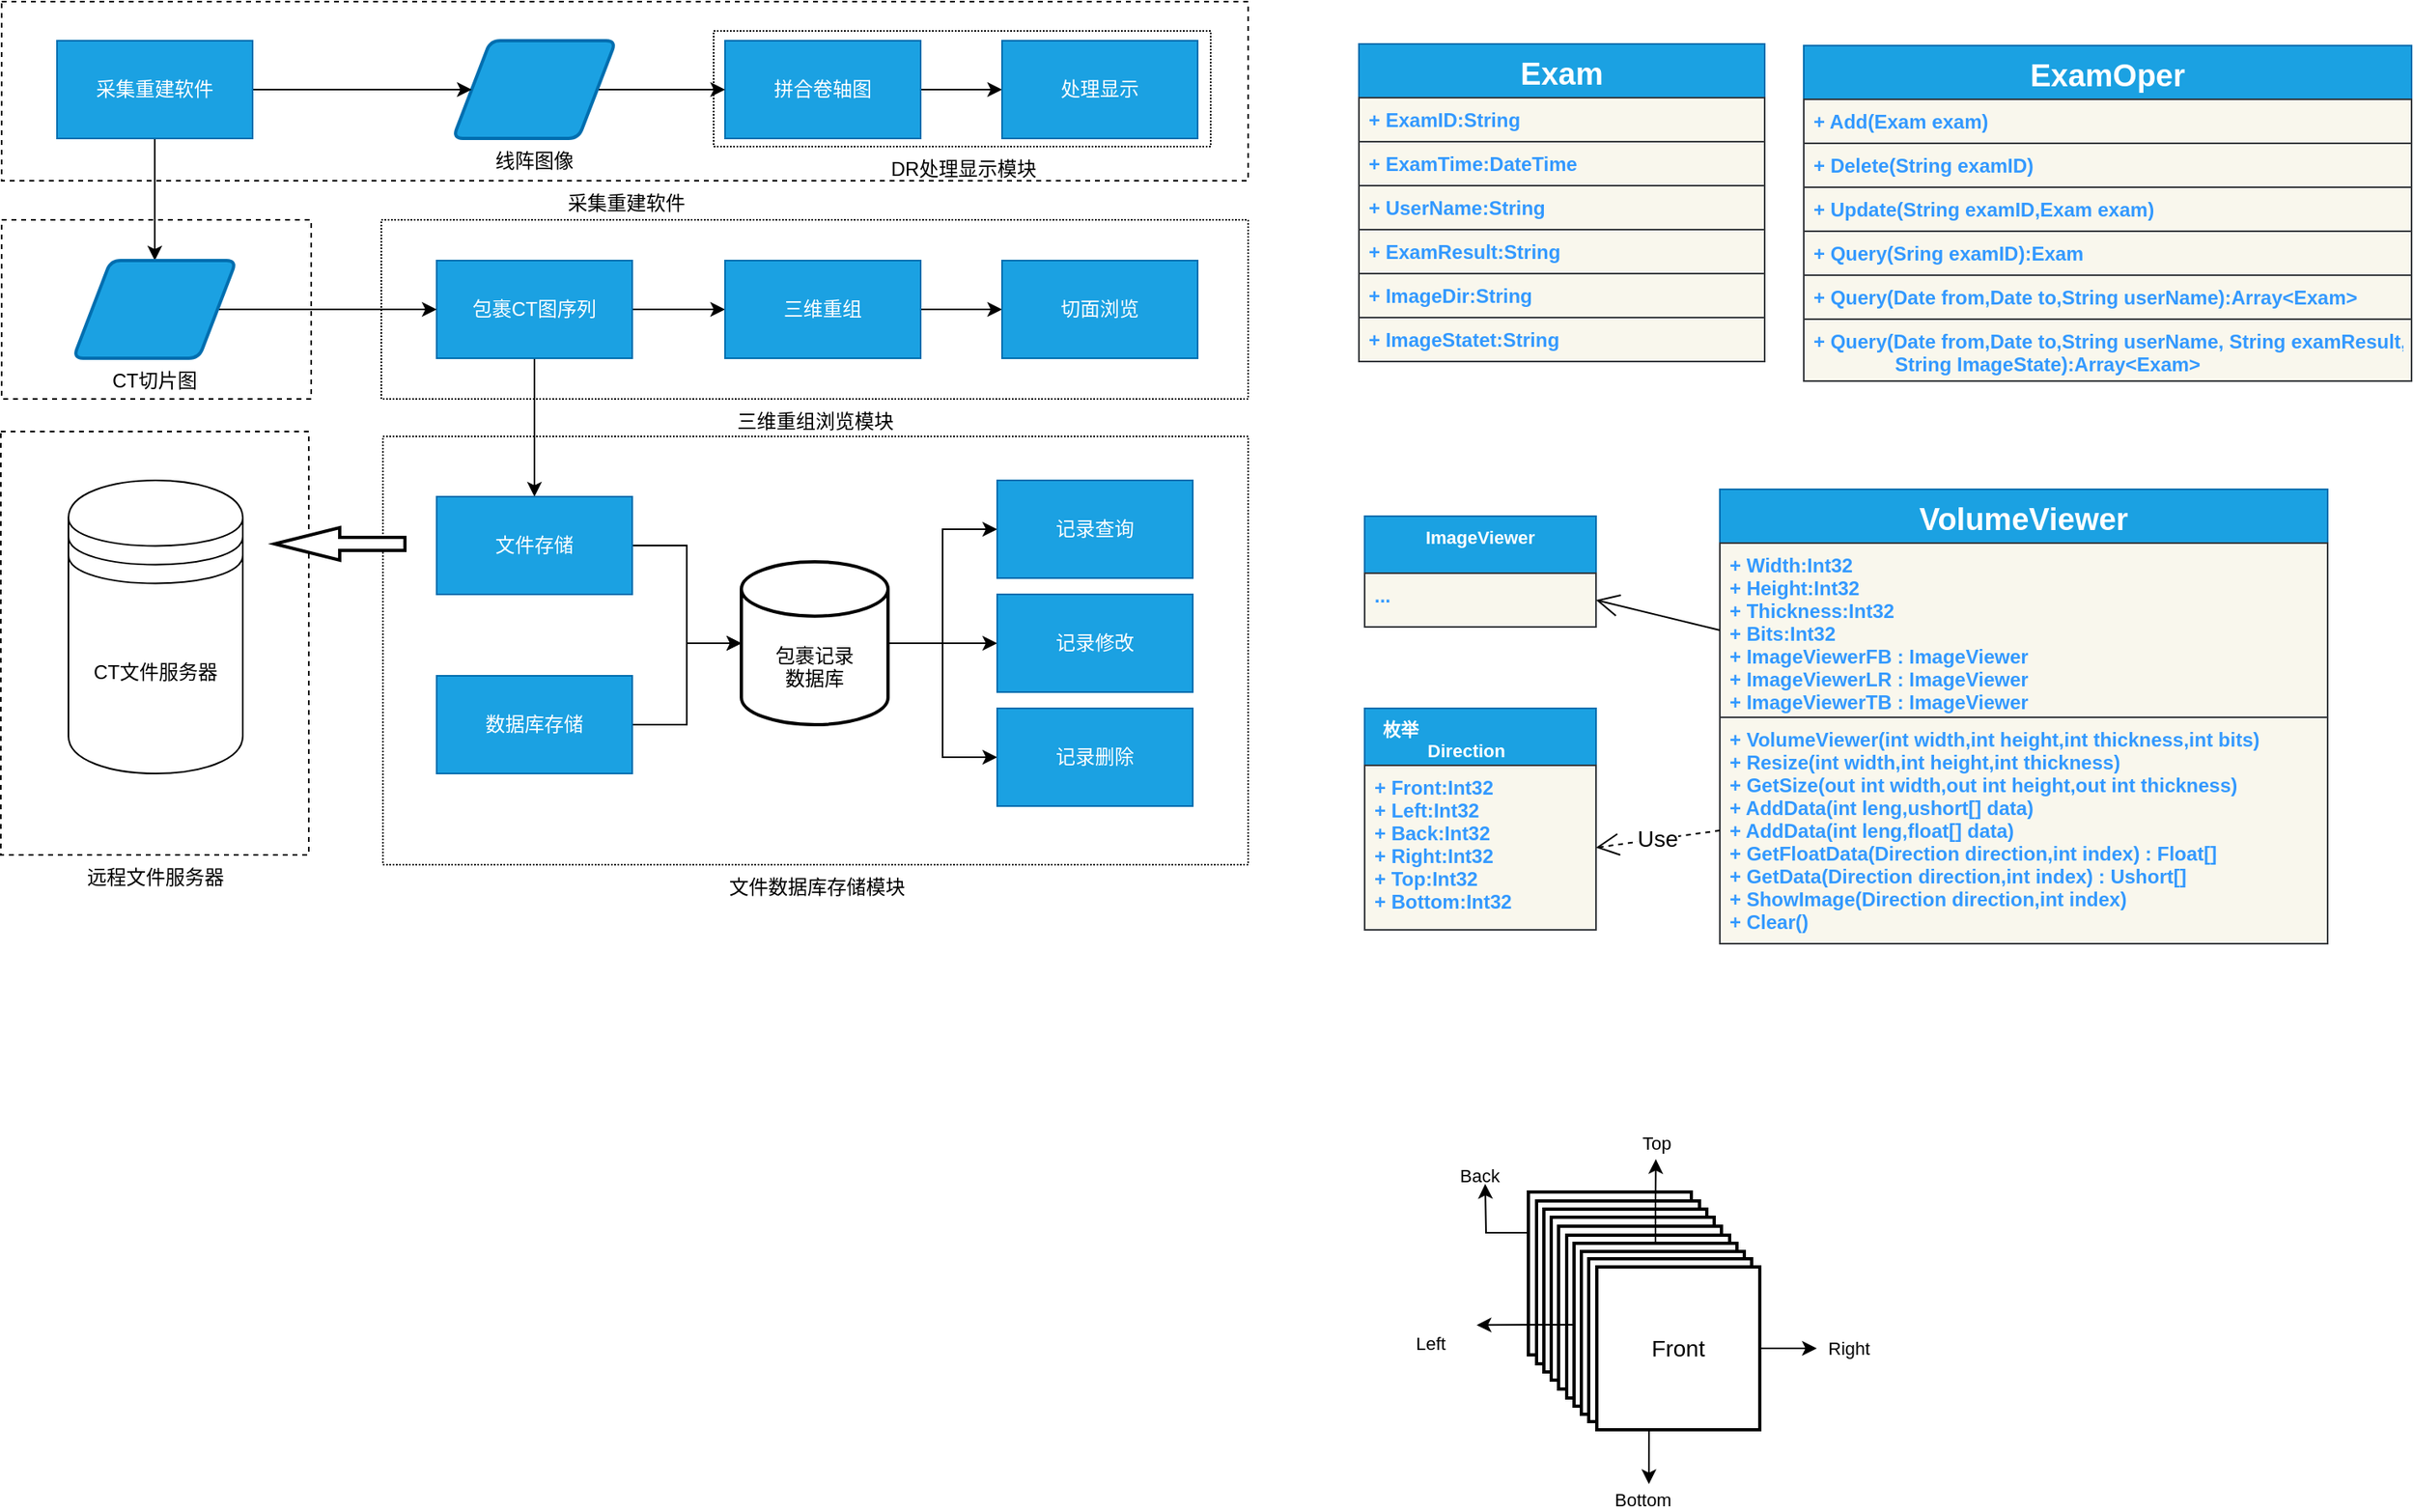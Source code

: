 <mxfile version="10.8.0" type="github"><diagram name="Page-1" id="8ce9d11a-91a2-4d17-14d8-a56ed91bf033"><mxGraphModel dx="1692" dy="750" grid="0" gridSize="10" guides="1" tooltips="1" connect="1" arrows="1" fold="1" page="0" pageScale="1" pageWidth="1100" pageHeight="850" background="#ffffff" math="0" shadow="0"><root><mxCell id="0"/><mxCell id="1" parent="0"/><mxCell id="_oD6lsX1CW1WQ_zaTcTl-19" value="采集重建软件" style="verticalLabelPosition=bottom;verticalAlign=top;html=1;shape=mxgraph.basic.rect;fillColor=none;fillColor2=none;strokeColor=#000000;strokeWidth=1;size=20;indent=5;fontColor=#000000;dashed=1;" parent="1" vertex="1"><mxGeometry x="-454" y="-244" width="765" height="110" as="geometry"/></mxCell><mxCell id="_oD6lsX1CW1WQ_zaTcTl-23" value="文件数据库存储模块" style="verticalLabelPosition=bottom;verticalAlign=top;html=1;shape=mxgraph.basic.rect;fillColor=none;fillColor2=none;strokeColor=#000000;strokeWidth=1;size=20;indent=5;fontColor=#000000;dashed=1;dashPattern=1 1;" parent="1" vertex="1"><mxGeometry x="-220" y="23" width="531" height="263" as="geometry"/></mxCell><mxCell id="_oD6lsX1CW1WQ_zaTcTl-21" value="三维重组浏览模块" style="verticalLabelPosition=bottom;verticalAlign=top;html=1;shape=mxgraph.basic.rect;fillColor=none;fillColor2=none;strokeColor=#000000;strokeWidth=1;size=20;indent=5;fontColor=#000000;dashed=1;dashPattern=1 1;" parent="1" vertex="1"><mxGeometry x="-221" y="-110" width="532" height="110" as="geometry"/></mxCell><mxCell id="_oD6lsX1CW1WQ_zaTcTl-24" value="远程文件服务器" style="verticalLabelPosition=bottom;verticalAlign=top;html=1;shape=mxgraph.basic.rect;fillColor=none;fillColor2=none;strokeColor=#000000;strokeWidth=1;size=20;indent=5;fontColor=#000000;dashed=1;" parent="1" vertex="1"><mxGeometry x="-454.5" y="20" width="189" height="260" as="geometry"/></mxCell><mxCell id="_oD6lsX1CW1WQ_zaTcTl-7" style="edgeStyle=orthogonalEdgeStyle;rounded=0;orthogonalLoop=1;jettySize=auto;html=1;exitX=1;exitY=0.5;exitDx=0;exitDy=0;fontColor=#000000;" parent="1" source="_oD6lsX1CW1WQ_zaTcTl-1" target="_oD6lsX1CW1WQ_zaTcTl-4" edge="1"><mxGeometry relative="1" as="geometry"/></mxCell><mxCell id="_oD6lsX1CW1WQ_zaTcTl-1" value="拼合卷轴图" style="rounded=0;whiteSpace=wrap;html=1;fillColor=#1ba1e2;strokeColor=#006EAF;fontColor=#ffffff;" parent="1" vertex="1"><mxGeometry x="-10" y="-220" width="120" height="60" as="geometry"/></mxCell><mxCell id="_oD6lsX1CW1WQ_zaTcTl-6" style="edgeStyle=orthogonalEdgeStyle;rounded=0;orthogonalLoop=1;jettySize=auto;html=1;exitX=1;exitY=0.5;exitDx=0;exitDy=0;entryX=0;entryY=0.5;entryDx=0;entryDy=0;fontColor=#000000;" parent="1" source="_oD6lsX1CW1WQ_zaTcTl-2" target="_oD6lsX1CW1WQ_zaTcTl-1" edge="1"><mxGeometry relative="1" as="geometry"/></mxCell><mxCell id="_oD6lsX1CW1WQ_zaTcTl-2" value="线阵图像" style="verticalLabelPosition=bottom;verticalAlign=top;html=1;strokeWidth=2;shape=parallelogram;perimeter=parallelogramPerimeter;whiteSpace=wrap;rounded=1;arcSize=12;size=0.23;fillColor=#1ba1e2;strokeColor=#006EAF;fontColor=#000000;" parent="1" vertex="1"><mxGeometry x="-177" y="-220" width="100" height="60" as="geometry"/></mxCell><mxCell id="_oD6lsX1CW1WQ_zaTcTl-5" style="edgeStyle=orthogonalEdgeStyle;rounded=0;orthogonalLoop=1;jettySize=auto;html=1;exitX=1;exitY=0.5;exitDx=0;exitDy=0;entryX=0;entryY=0.5;entryDx=0;entryDy=0;fontColor=#000000;" parent="1" source="_oD6lsX1CW1WQ_zaTcTl-3" target="_oD6lsX1CW1WQ_zaTcTl-2" edge="1"><mxGeometry relative="1" as="geometry"/></mxCell><mxCell id="3ooXjP0M7xkB3-2SSNaL-4" style="edgeStyle=orthogonalEdgeStyle;rounded=0;orthogonalLoop=1;jettySize=auto;html=1;exitX=0.5;exitY=1;exitDx=0;exitDy=0;entryX=0.5;entryY=0;entryDx=0;entryDy=0;" parent="1" source="_oD6lsX1CW1WQ_zaTcTl-3" target="3ooXjP0M7xkB3-2SSNaL-2" edge="1"><mxGeometry relative="1" as="geometry"/></mxCell><mxCell id="_oD6lsX1CW1WQ_zaTcTl-3" value="采集重建软件" style="rounded=0;whiteSpace=wrap;html=1;fillColor=#1ba1e2;strokeColor=#006EAF;fontColor=#ffffff;" parent="1" vertex="1"><mxGeometry x="-420" y="-220" width="120" height="60" as="geometry"/></mxCell><mxCell id="_oD6lsX1CW1WQ_zaTcTl-4" value="处理显示" style="rounded=0;whiteSpace=wrap;html=1;fillColor=#1ba1e2;strokeColor=#006EAF;fontColor=#ffffff;" parent="1" vertex="1"><mxGeometry x="160" y="-220" width="120" height="60" as="geometry"/></mxCell><mxCell id="_oD6lsX1CW1WQ_zaTcTl-29" value="" style="edgeStyle=orthogonalEdgeStyle;rounded=0;orthogonalLoop=1;jettySize=auto;html=1;fontColor=#000000;" parent="1" source="_oD6lsX1CW1WQ_zaTcTl-8" target="_oD6lsX1CW1WQ_zaTcTl-9" edge="1"><mxGeometry relative="1" as="geometry"/></mxCell><mxCell id="_oD6lsX1CW1WQ_zaTcTl-35" style="edgeStyle=orthogonalEdgeStyle;rounded=0;orthogonalLoop=1;jettySize=auto;html=1;exitX=0.5;exitY=1;exitDx=0;exitDy=0;fontColor=#000000;" parent="1" source="_oD6lsX1CW1WQ_zaTcTl-8" target="_oD6lsX1CW1WQ_zaTcTl-11" edge="1"><mxGeometry relative="1" as="geometry"/></mxCell><mxCell id="_oD6lsX1CW1WQ_zaTcTl-8" value="包裹CT图序列" style="rounded=0;whiteSpace=wrap;html=1;fillColor=#1ba1e2;strokeColor=#006EAF;fontColor=#ffffff;" parent="1" vertex="1"><mxGeometry x="-187" y="-85" width="120" height="60" as="geometry"/></mxCell><mxCell id="_oD6lsX1CW1WQ_zaTcTl-37" style="edgeStyle=orthogonalEdgeStyle;rounded=0;orthogonalLoop=1;jettySize=auto;html=1;exitX=1;exitY=0.5;exitDx=0;exitDy=0;fontColor=#000000;" parent="1" source="_oD6lsX1CW1WQ_zaTcTl-9" target="_oD6lsX1CW1WQ_zaTcTl-10" edge="1"><mxGeometry relative="1" as="geometry"/></mxCell><mxCell id="_oD6lsX1CW1WQ_zaTcTl-9" value="三维重组" style="rounded=0;whiteSpace=wrap;html=1;fillColor=#1ba1e2;strokeColor=#006EAF;fontColor=#ffffff;" parent="1" vertex="1"><mxGeometry x="-10" y="-85" width="120" height="60" as="geometry"/></mxCell><mxCell id="_oD6lsX1CW1WQ_zaTcTl-10" value="切面浏览" style="rounded=0;whiteSpace=wrap;html=1;fillColor=#1ba1e2;strokeColor=#006EAF;fontColor=#ffffff;" parent="1" vertex="1"><mxGeometry x="160" y="-85" width="120" height="60" as="geometry"/></mxCell><mxCell id="_oD6lsX1CW1WQ_zaTcTl-41" style="edgeStyle=orthogonalEdgeStyle;rounded=0;orthogonalLoop=1;jettySize=auto;html=1;exitX=1;exitY=0.5;exitDx=0;exitDy=0;entryX=0;entryY=0.5;entryDx=0;entryDy=0;entryPerimeter=0;fontColor=#000000;" parent="1" source="_oD6lsX1CW1WQ_zaTcTl-11" target="_oD6lsX1CW1WQ_zaTcTl-13" edge="1"><mxGeometry relative="1" as="geometry"/></mxCell><mxCell id="_oD6lsX1CW1WQ_zaTcTl-11" value="文件存储" style="rounded=0;whiteSpace=wrap;html=1;fillColor=#1ba1e2;strokeColor=#006EAF;fontColor=#ffffff;" parent="1" vertex="1"><mxGeometry x="-187" y="60" width="120" height="60" as="geometry"/></mxCell><mxCell id="_oD6lsX1CW1WQ_zaTcTl-38" style="edgeStyle=orthogonalEdgeStyle;rounded=0;orthogonalLoop=1;jettySize=auto;html=1;exitX=1;exitY=0.5;exitDx=0;exitDy=0;fontColor=#000000;" parent="1" source="_oD6lsX1CW1WQ_zaTcTl-12" target="_oD6lsX1CW1WQ_zaTcTl-13" edge="1"><mxGeometry relative="1" as="geometry"/></mxCell><mxCell id="_oD6lsX1CW1WQ_zaTcTl-12" value="数据库存储" style="rounded=0;whiteSpace=wrap;html=1;fillColor=#1ba1e2;strokeColor=#006EAF;fontColor=#ffffff;" parent="1" vertex="1"><mxGeometry x="-187" y="170" width="120" height="60" as="geometry"/></mxCell><mxCell id="_oD6lsX1CW1WQ_zaTcTl-30" value="" style="edgeStyle=orthogonalEdgeStyle;rounded=0;orthogonalLoop=1;jettySize=auto;html=1;fontColor=#000000;" parent="1" source="_oD6lsX1CW1WQ_zaTcTl-13" target="_oD6lsX1CW1WQ_zaTcTl-15" edge="1"><mxGeometry relative="1" as="geometry"/></mxCell><mxCell id="_oD6lsX1CW1WQ_zaTcTl-32" style="edgeStyle=orthogonalEdgeStyle;rounded=0;orthogonalLoop=1;jettySize=auto;html=1;exitX=1;exitY=0.5;exitDx=0;exitDy=0;exitPerimeter=0;fontColor=#000000;" parent="1" source="_oD6lsX1CW1WQ_zaTcTl-13" target="_oD6lsX1CW1WQ_zaTcTl-14" edge="1"><mxGeometry relative="1" as="geometry"/></mxCell><mxCell id="_oD6lsX1CW1WQ_zaTcTl-33" style="edgeStyle=orthogonalEdgeStyle;rounded=0;orthogonalLoop=1;jettySize=auto;html=1;exitX=1;exitY=0.5;exitDx=0;exitDy=0;exitPerimeter=0;entryX=0;entryY=0.5;entryDx=0;entryDy=0;fontColor=#000000;" parent="1" source="_oD6lsX1CW1WQ_zaTcTl-13" target="_oD6lsX1CW1WQ_zaTcTl-16" edge="1"><mxGeometry relative="1" as="geometry"/></mxCell><mxCell id="_oD6lsX1CW1WQ_zaTcTl-13" value="&lt;br&gt;&lt;br&gt;包裹记录&lt;br&gt;数据库" style="strokeWidth=2;html=1;shape=mxgraph.flowchart.database;whiteSpace=wrap;" parent="1" vertex="1"><mxGeometry y="100" width="90" height="100" as="geometry"/></mxCell><mxCell id="_oD6lsX1CW1WQ_zaTcTl-14" value="记录查询" style="rounded=0;whiteSpace=wrap;html=1;fillColor=#1ba1e2;strokeColor=#006EAF;fontColor=#ffffff;" parent="1" vertex="1"><mxGeometry x="157" y="50" width="120" height="60" as="geometry"/></mxCell><mxCell id="_oD6lsX1CW1WQ_zaTcTl-15" value="记录修改" style="rounded=0;whiteSpace=wrap;html=1;fillColor=#1ba1e2;strokeColor=#006EAF;fontColor=#ffffff;" parent="1" vertex="1"><mxGeometry x="157" y="120" width="120" height="60" as="geometry"/></mxCell><mxCell id="_oD6lsX1CW1WQ_zaTcTl-16" value="记录删除&lt;br&gt;" style="rounded=0;whiteSpace=wrap;html=1;fillColor=#1ba1e2;strokeColor=#006EAF;fontColor=#ffffff;" parent="1" vertex="1"><mxGeometry x="157" y="190" width="120" height="60" as="geometry"/></mxCell><mxCell id="_oD6lsX1CW1WQ_zaTcTl-18" value="CT文件服务器" style="shape=datastore;whiteSpace=wrap;html=1;fillColor=none;fontColor=#000000;" parent="1" vertex="1"><mxGeometry x="-413" y="50" width="107" height="180" as="geometry"/></mxCell><mxCell id="_oD6lsX1CW1WQ_zaTcTl-20" value="DR处理显示模块" style="verticalLabelPosition=bottom;verticalAlign=top;html=1;shape=mxgraph.basic.rect;fillColor=none;fillColor2=none;strokeColor=#000000;strokeWidth=1;size=20;indent=5;fontColor=#000000;dashed=1;dashPattern=1 1;" parent="1" vertex="1"><mxGeometry x="-17" y="-226" width="305" height="71" as="geometry"/></mxCell><mxCell id="_oD6lsX1CW1WQ_zaTcTl-44" value="" style="verticalLabelPosition=bottom;verticalAlign=top;html=1;strokeWidth=2;shape=mxgraph.arrows2.arrow;dy=0.6;dx=40;notch=0;rotation=180;" parent="1" vertex="1"><mxGeometry x="-286.5" y="79" width="80" height="20" as="geometry"/></mxCell><mxCell id="3ooXjP0M7xkB3-2SSNaL-1" value="" style="verticalLabelPosition=bottom;verticalAlign=top;html=1;shape=mxgraph.basic.rect;fillColor=none;fillColor2=none;strokeColor=#000000;strokeWidth=1;size=20;indent=5;fontColor=#000000;dashed=1;" parent="1" vertex="1"><mxGeometry x="-454" y="-110" width="190" height="110" as="geometry"/></mxCell><mxCell id="3ooXjP0M7xkB3-2SSNaL-3" style="edgeStyle=orthogonalEdgeStyle;rounded=0;orthogonalLoop=1;jettySize=auto;html=1;exitX=1;exitY=0.5;exitDx=0;exitDy=0;entryX=0;entryY=0.5;entryDx=0;entryDy=0;" parent="1" source="3ooXjP0M7xkB3-2SSNaL-2" target="_oD6lsX1CW1WQ_zaTcTl-8" edge="1"><mxGeometry relative="1" as="geometry"/></mxCell><mxCell id="3ooXjP0M7xkB3-2SSNaL-2" value="CT切片图" style="verticalLabelPosition=bottom;verticalAlign=top;html=1;strokeWidth=2;shape=parallelogram;perimeter=parallelogramPerimeter;whiteSpace=wrap;rounded=1;arcSize=12;size=0.23;fillColor=#1ba1e2;strokeColor=#006EAF;fontColor=#000000;" parent="1" vertex="1"><mxGeometry x="-410" y="-85" width="100" height="60" as="geometry"/></mxCell><mxCell id="3ooXjP0M7xkB3-2SSNaL-102" value="Exam" style="swimlane;fontStyle=1;align=center;verticalAlign=top;childLayout=stackLayout;horizontal=1;startSize=33;horizontalStack=0;resizeParent=1;resizeParentMax=0;resizeLast=0;collapsible=1;marginBottom=0;fontSize=19;fillColor=#1ba1e2;strokeColor=#006EAF;fontColor=#ffffff;" parent="1" vertex="1"><mxGeometry x="379" y="-218" width="249" height="195" as="geometry"/></mxCell><mxCell id="3ooXjP0M7xkB3-2SSNaL-103" value="+ ExamID:String&#10;" style="text;strokeColor=#36393d;fillColor=#f9f7ed;align=left;verticalAlign=top;spacingLeft=4;spacingRight=4;overflow=hidden;rotatable=0;points=[[0,0.5],[1,0.5]];portConstraint=eastwest;fontStyle=1;fontColor=#3399FF;" parent="3ooXjP0M7xkB3-2SSNaL-102" vertex="1"><mxGeometry y="33" width="249" height="27" as="geometry"/></mxCell><mxCell id="3ooXjP0M7xkB3-2SSNaL-109" value="+ ExamTime:DateTime&#10;" style="text;strokeColor=#36393d;fillColor=#f9f7ed;align=left;verticalAlign=top;spacingLeft=4;spacingRight=4;overflow=hidden;rotatable=0;points=[[0,0.5],[1,0.5]];portConstraint=eastwest;fontStyle=1;fontColor=#3399FF;" parent="3ooXjP0M7xkB3-2SSNaL-102" vertex="1"><mxGeometry y="60" width="249" height="27" as="geometry"/></mxCell><mxCell id="3ooXjP0M7xkB3-2SSNaL-110" value="+ UserName:String&#10;" style="text;strokeColor=#36393d;fillColor=#f9f7ed;align=left;verticalAlign=top;spacingLeft=4;spacingRight=4;overflow=hidden;rotatable=0;points=[[0,0.5],[1,0.5]];portConstraint=eastwest;fontStyle=1;fontColor=#3399FF;" parent="3ooXjP0M7xkB3-2SSNaL-102" vertex="1"><mxGeometry y="87" width="249" height="27" as="geometry"/></mxCell><mxCell id="3ooXjP0M7xkB3-2SSNaL-111" value="+ ExamResult:String&#10;" style="text;strokeColor=#36393d;fillColor=#f9f7ed;align=left;verticalAlign=top;spacingLeft=4;spacingRight=4;overflow=hidden;rotatable=0;points=[[0,0.5],[1,0.5]];portConstraint=eastwest;fontStyle=1;fontColor=#3399FF;" parent="3ooXjP0M7xkB3-2SSNaL-102" vertex="1"><mxGeometry y="114" width="249" height="27" as="geometry"/></mxCell><mxCell id="3ooXjP0M7xkB3-2SSNaL-112" value="+ ImageDir:String&#10;" style="text;strokeColor=#36393d;fillColor=#f9f7ed;align=left;verticalAlign=top;spacingLeft=4;spacingRight=4;overflow=hidden;rotatable=0;points=[[0,0.5],[1,0.5]];portConstraint=eastwest;fontStyle=1;fontColor=#3399FF;" parent="3ooXjP0M7xkB3-2SSNaL-102" vertex="1"><mxGeometry y="141" width="249" height="27" as="geometry"/></mxCell><mxCell id="3ooXjP0M7xkB3-2SSNaL-113" value="+ ImageStatet:String&#10;" style="text;strokeColor=#36393d;fillColor=#f9f7ed;align=left;verticalAlign=top;spacingLeft=4;spacingRight=4;overflow=hidden;rotatable=0;points=[[0,0.5],[1,0.5]];portConstraint=eastwest;fontStyle=1;fontColor=#3399FF;" parent="3ooXjP0M7xkB3-2SSNaL-102" vertex="1"><mxGeometry y="168" width="249" height="27" as="geometry"/></mxCell><mxCell id="3ooXjP0M7xkB3-2SSNaL-115" value="ExamOper" style="swimlane;fontStyle=1;align=center;verticalAlign=top;childLayout=stackLayout;horizontal=1;startSize=33;horizontalStack=0;resizeParent=1;resizeParentMax=0;resizeLast=0;collapsible=1;marginBottom=0;fontSize=19;fillColor=#1ba1e2;strokeColor=#006EAF;fontColor=#ffffff;" parent="1" vertex="1"><mxGeometry x="652" y="-217" width="373" height="206" as="geometry"/></mxCell><mxCell id="3ooXjP0M7xkB3-2SSNaL-116" value="+ Add(Exam exam)&#10;" style="text;strokeColor=#36393d;fillColor=#f9f7ed;align=left;verticalAlign=top;spacingLeft=4;spacingRight=4;overflow=hidden;rotatable=0;points=[[0,0.5],[1,0.5]];portConstraint=eastwest;fontStyle=1;fontColor=#3399FF;" parent="3ooXjP0M7xkB3-2SSNaL-115" vertex="1"><mxGeometry y="33" width="373" height="27" as="geometry"/></mxCell><mxCell id="3ooXjP0M7xkB3-2SSNaL-117" value="+ Delete(String examID)&#10;" style="text;strokeColor=#36393d;fillColor=#f9f7ed;align=left;verticalAlign=top;spacingLeft=4;spacingRight=4;overflow=hidden;rotatable=0;points=[[0,0.5],[1,0.5]];portConstraint=eastwest;fontStyle=1;fontColor=#3399FF;" parent="3ooXjP0M7xkB3-2SSNaL-115" vertex="1"><mxGeometry y="60" width="373" height="27" as="geometry"/></mxCell><mxCell id="3ooXjP0M7xkB3-2SSNaL-118" value="+ Update(String examID,Exam exam)&#10;" style="text;strokeColor=#36393d;fillColor=#f9f7ed;align=left;verticalAlign=top;spacingLeft=4;spacingRight=4;overflow=hidden;rotatable=0;points=[[0,0.5],[1,0.5]];portConstraint=eastwest;fontStyle=1;fontColor=#3399FF;" parent="3ooXjP0M7xkB3-2SSNaL-115" vertex="1"><mxGeometry y="87" width="373" height="27" as="geometry"/></mxCell><mxCell id="3ooXjP0M7xkB3-2SSNaL-119" value="+ Query(Sring examID):Exam&#10;" style="text;strokeColor=#36393d;fillColor=#f9f7ed;align=left;verticalAlign=top;spacingLeft=4;spacingRight=4;overflow=hidden;rotatable=0;points=[[0,0.5],[1,0.5]];portConstraint=eastwest;fontStyle=1;fontColor=#3399FF;" parent="3ooXjP0M7xkB3-2SSNaL-115" vertex="1"><mxGeometry y="114" width="373" height="27" as="geometry"/></mxCell><mxCell id="3ooXjP0M7xkB3-2SSNaL-120" value="+ Query(Date from,Date to,String userName):Array&lt;Exam&gt;&#10;" style="text;strokeColor=#36393d;fillColor=#f9f7ed;align=left;verticalAlign=top;spacingLeft=4;spacingRight=4;overflow=hidden;rotatable=0;points=[[0,0.5],[1,0.5]];portConstraint=eastwest;fontStyle=1;fontColor=#3399FF;" parent="3ooXjP0M7xkB3-2SSNaL-115" vertex="1"><mxGeometry y="141" width="373" height="27" as="geometry"/></mxCell><mxCell id="3ooXjP0M7xkB3-2SSNaL-124" value="+ Query(Date from,Date to,String userName, String examResult,&#10;               String ImageState):Array&lt;Exam&gt;&#10;" style="text;strokeColor=#36393d;fillColor=#f9f7ed;align=left;verticalAlign=top;spacingLeft=4;spacingRight=4;overflow=hidden;rotatable=0;points=[[0,0.5],[1,0.5]];portConstraint=eastwest;fontStyle=1;fontColor=#3399FF;" parent="3ooXjP0M7xkB3-2SSNaL-115" vertex="1"><mxGeometry y="168" width="373" height="38" as="geometry"/></mxCell><mxCell id="3ooXjP0M7xkB3-2SSNaL-125" value="VolumeViewer" style="swimlane;fontStyle=1;align=center;verticalAlign=top;childLayout=stackLayout;horizontal=1;startSize=33;horizontalStack=0;resizeParent=1;resizeParentMax=0;resizeLast=0;collapsible=1;marginBottom=0;fontSize=19;fillColor=#1ba1e2;strokeColor=#006EAF;fontColor=#ffffff;" parent="1" vertex="1"><mxGeometry x="600.5" y="55.5" width="373" height="279" as="geometry"/></mxCell><mxCell id="3ooXjP0M7xkB3-2SSNaL-128" value="+ Width:Int32&#10;+ Height:Int32&#10;+ Thickness:Int32&#10;+ Bits:Int32&#10;+ ImageViewerFB : ImageViewer&#10;+ ImageViewerLR : ImageViewer&#10;+ ImageViewerTB : ImageViewer&#10;" style="text;strokeColor=#36393d;fillColor=#f9f7ed;align=left;verticalAlign=top;spacingLeft=4;spacingRight=4;overflow=hidden;rotatable=0;points=[[0,0.5],[1,0.5]];portConstraint=eastwest;fontStyle=1;fontColor=#3399FF;" parent="3ooXjP0M7xkB3-2SSNaL-125" vertex="1"><mxGeometry y="33" width="373" height="107" as="geometry"/></mxCell><mxCell id="20LyvrlGqghVu1FxW0h_-4" value="+ VolumeViewer(int width,int height,int thickness,int bits)&#10;+ Resize(int width,int height,int thickness)&#10;+ GetSize(out int width,out int height,out int thickness)&#10;+ AddData(int leng,ushort[] data)&#10;+ AddData(int leng,float[] data)&#10;+ GetFloatData(Direction direction,int index) : Float[]&#10;+ GetData(Direction direction,int index) : Ushort[]&#10;+ ShowImage(Direction direction,int index)&#10;+ Clear()&#10;" style="text;strokeColor=#36393d;fillColor=#f9f7ed;align=left;verticalAlign=top;spacingLeft=4;spacingRight=4;overflow=hidden;rotatable=0;points=[[0,0.5],[1,0.5]];portConstraint=eastwest;fontStyle=1;fontColor=#3399FF;" vertex="1" parent="3ooXjP0M7xkB3-2SSNaL-125"><mxGeometry y="140" width="373" height="139" as="geometry"/></mxCell><mxCell id="20LyvrlGqghVu1FxW0h_-1" value="   枚举&#10;            Direction" style="swimlane;fontStyle=1;align=left;verticalAlign=top;childLayout=stackLayout;horizontal=1;startSize=35;horizontalStack=0;resizeParent=1;resizeParentMax=0;resizeLast=0;collapsible=1;marginBottom=0;fontSize=11;fillColor=#1ba1e2;strokeColor=#006EAF;fontColor=#ffffff;" vertex="1" parent="1"><mxGeometry x="382.5" y="190" width="142" height="136" as="geometry"/></mxCell><mxCell id="20LyvrlGqghVu1FxW0h_-2" value="+ Front:Int32&#10;+ Left:Int32&#10;+ Back:Int32&#10;+ Right:Int32&#10;+ Top:Int32&#10;+ Bottom:Int32&#10;" style="text;strokeColor=#36393d;fillColor=#f9f7ed;align=left;verticalAlign=top;spacingLeft=4;spacingRight=4;overflow=hidden;rotatable=0;points=[[0,0.5],[1,0.5]];portConstraint=eastwest;fontStyle=1;fontColor=#3399FF;" vertex="1" parent="20LyvrlGqghVu1FxW0h_-1"><mxGeometry y="35" width="142" height="101" as="geometry"/></mxCell><mxCell id="20LyvrlGqghVu1FxW0h_-6" value="Use" style="endArrow=open;endSize=12;dashed=1;html=1;fontSize=14;exitX=0;exitY=0.5;exitDx=0;exitDy=0;entryX=1;entryY=0.5;entryDx=0;entryDy=0;" edge="1" parent="1" source="20LyvrlGqghVu1FxW0h_-4" target="20LyvrlGqghVu1FxW0h_-2"><mxGeometry width="160" relative="1" as="geometry"><mxPoint x="311" y="367" as="sourcePoint"/><mxPoint x="471" y="367" as="targetPoint"/></mxGeometry></mxCell><mxCell id="20LyvrlGqghVu1FxW0h_-7" value="ImageViewer" style="swimlane;fontStyle=1;align=center;verticalAlign=top;childLayout=stackLayout;horizontal=1;startSize=35;horizontalStack=0;resizeParent=1;resizeParentMax=0;resizeLast=0;collapsible=1;marginBottom=0;fontSize=11;fillColor=#1ba1e2;strokeColor=#006EAF;fontColor=#ffffff;" vertex="1" parent="1"><mxGeometry x="382.5" y="72" width="142" height="68" as="geometry"/></mxCell><mxCell id="20LyvrlGqghVu1FxW0h_-8" value="..." style="text;strokeColor=#36393d;fillColor=#f9f7ed;align=left;verticalAlign=top;spacingLeft=4;spacingRight=4;overflow=hidden;rotatable=0;points=[[0,0.5],[1,0.5]];portConstraint=eastwest;fontStyle=1;fontColor=#3399FF;" vertex="1" parent="20LyvrlGqghVu1FxW0h_-7"><mxGeometry y="35" width="142" height="33" as="geometry"/></mxCell><mxCell id="20LyvrlGqghVu1FxW0h_-10" value="" style="endArrow=open;endFill=1;endSize=12;html=1;fontSize=11;exitX=0;exitY=0.5;exitDx=0;exitDy=0;entryX=1;entryY=0.5;entryDx=0;entryDy=0;" edge="1" parent="1" source="3ooXjP0M7xkB3-2SSNaL-128" target="20LyvrlGqghVu1FxW0h_-8"><mxGeometry width="160" relative="1" as="geometry"><mxPoint x="289" y="358" as="sourcePoint"/><mxPoint x="449" y="358" as="targetPoint"/></mxGeometry></mxCell><mxCell id="20LyvrlGqghVu1FxW0h_-31" style="edgeStyle=orthogonalEdgeStyle;rounded=0;orthogonalLoop=1;jettySize=auto;html=1;exitX=0;exitY=0.25;exitDx=0;exitDy=0;fontSize=11;" edge="1" parent="1" source="20LyvrlGqghVu1FxW0h_-11"><mxGeometry relative="1" as="geometry"><mxPoint x="456.476" y="482.048" as="targetPoint"/></mxGeometry></mxCell><mxCell id="20LyvrlGqghVu1FxW0h_-11" value="Entity" style="strokeWidth=2;whiteSpace=wrap;html=1;align=center;fontSize=14;" vertex="1" parent="1"><mxGeometry x="483" y="487" width="100" height="100" as="geometry"/></mxCell><mxCell id="20LyvrlGqghVu1FxW0h_-12" value="Entity" style="strokeWidth=2;whiteSpace=wrap;html=1;align=center;fontSize=14;" vertex="1" parent="1"><mxGeometry x="488" y="492.5" width="100" height="100" as="geometry"/></mxCell><mxCell id="20LyvrlGqghVu1FxW0h_-13" value="Entity" style="strokeWidth=2;whiteSpace=wrap;html=1;align=center;fontSize=14;" vertex="1" parent="1"><mxGeometry x="492.5" y="497.5" width="100" height="100" as="geometry"/></mxCell><mxCell id="20LyvrlGqghVu1FxW0h_-14" value="Entity" style="strokeWidth=2;whiteSpace=wrap;html=1;align=center;fontSize=14;" vertex="1" parent="1"><mxGeometry x="497" y="502.5" width="100" height="100" as="geometry"/></mxCell><mxCell id="20LyvrlGqghVu1FxW0h_-15" value="Entity" style="strokeWidth=2;whiteSpace=wrap;html=1;align=center;fontSize=14;" vertex="1" parent="1"><mxGeometry x="501.5" y="508" width="100" height="100" as="geometry"/></mxCell><mxCell id="20LyvrlGqghVu1FxW0h_-16" value="Entity" style="strokeWidth=2;whiteSpace=wrap;html=1;align=center;fontSize=14;" vertex="1" parent="1"><mxGeometry x="506.5" y="513.5" width="100" height="100" as="geometry"/></mxCell><mxCell id="20LyvrlGqghVu1FxW0h_-24" style="edgeStyle=orthogonalEdgeStyle;rounded=0;orthogonalLoop=1;jettySize=auto;html=1;exitX=0.5;exitY=0;exitDx=0;exitDy=0;fontSize=11;" edge="1" parent="1" source="20LyvrlGqghVu1FxW0h_-17"><mxGeometry relative="1" as="geometry"><mxPoint x="561.238" y="466.81" as="targetPoint"/></mxGeometry></mxCell><mxCell id="20LyvrlGqghVu1FxW0h_-26" style="edgeStyle=orthogonalEdgeStyle;rounded=0;orthogonalLoop=1;jettySize=auto;html=1;exitX=0;exitY=0.5;exitDx=0;exitDy=0;fontSize=11;" edge="1" parent="1" source="20LyvrlGqghVu1FxW0h_-17"><mxGeometry relative="1" as="geometry"><mxPoint x="451.238" y="568.714" as="targetPoint"/></mxGeometry></mxCell><mxCell id="20LyvrlGqghVu1FxW0h_-17" value="Entity" style="strokeWidth=2;whiteSpace=wrap;html=1;align=center;fontSize=14;" vertex="1" parent="1"><mxGeometry x="511" y="518.5" width="100" height="100" as="geometry"/></mxCell><mxCell id="20LyvrlGqghVu1FxW0h_-18" value="Entity" style="strokeWidth=2;whiteSpace=wrap;html=1;align=center;fontSize=14;" vertex="1" parent="1"><mxGeometry x="515.5" y="523.5" width="100" height="100" as="geometry"/></mxCell><mxCell id="20LyvrlGqghVu1FxW0h_-19" value="Entity" style="strokeWidth=2;whiteSpace=wrap;html=1;align=center;fontSize=14;" vertex="1" parent="1"><mxGeometry x="520" y="528" width="100" height="100" as="geometry"/></mxCell><mxCell id="20LyvrlGqghVu1FxW0h_-22" value="" style="edgeStyle=orthogonalEdgeStyle;rounded=0;orthogonalLoop=1;jettySize=auto;html=1;fontSize=11;" edge="1" parent="1" source="20LyvrlGqghVu1FxW0h_-20"><mxGeometry relative="1" as="geometry"><mxPoint x="660" y="583" as="targetPoint"/></mxGeometry></mxCell><mxCell id="20LyvrlGqghVu1FxW0h_-28" style="edgeStyle=orthogonalEdgeStyle;rounded=0;orthogonalLoop=1;jettySize=auto;html=1;exitX=0.5;exitY=1;exitDx=0;exitDy=0;fontSize=11;" edge="1" parent="1" source="20LyvrlGqghVu1FxW0h_-20"><mxGeometry relative="1" as="geometry"><mxPoint x="556.952" y="666.333" as="targetPoint"/></mxGeometry></mxCell><mxCell id="20LyvrlGqghVu1FxW0h_-20" value="Front" style="strokeWidth=2;whiteSpace=wrap;html=1;align=center;fontSize=14;" vertex="1" parent="1"><mxGeometry x="525" y="533" width="100" height="100" as="geometry"/></mxCell><mxCell id="20LyvrlGqghVu1FxW0h_-23" value="Right" style="text;html=1;resizable=0;points=[];autosize=1;align=left;verticalAlign=top;spacingTop=-4;fontSize=11;" vertex="1" parent="1"><mxGeometry x="665" y="574" width="39" height="13" as="geometry"/></mxCell><mxCell id="20LyvrlGqghVu1FxW0h_-25" value="Top" style="text;html=1;resizable=0;points=[];autosize=1;align=left;verticalAlign=top;spacingTop=-4;fontSize=11;" vertex="1" parent="1"><mxGeometry x="550.5" y="447.5" width="30" height="13" as="geometry"/></mxCell><mxCell id="20LyvrlGqghVu1FxW0h_-27" value="Left" style="text;html=1;resizable=0;points=[];autosize=1;align=left;verticalAlign=top;spacingTop=-4;fontSize=11;" vertex="1" parent="1"><mxGeometry x="412" y="571" width="30" height="13" as="geometry"/></mxCell><mxCell id="20LyvrlGqghVu1FxW0h_-29" value="Bottom" style="text;html=1;resizable=0;points=[];autosize=1;align=left;verticalAlign=top;spacingTop=-4;fontSize=11;" vertex="1" parent="1"><mxGeometry x="534" y="666.5" width="49" height="13" as="geometry"/></mxCell><mxCell id="20LyvrlGqghVu1FxW0h_-32" value="Back" style="text;html=1;resizable=0;points=[];autosize=1;align=left;verticalAlign=top;spacingTop=-4;fontSize=11;" vertex="1" parent="1"><mxGeometry x="439" y="467.5" width="37" height="13" as="geometry"/></mxCell></root></mxGraphModel></diagram></mxfile>